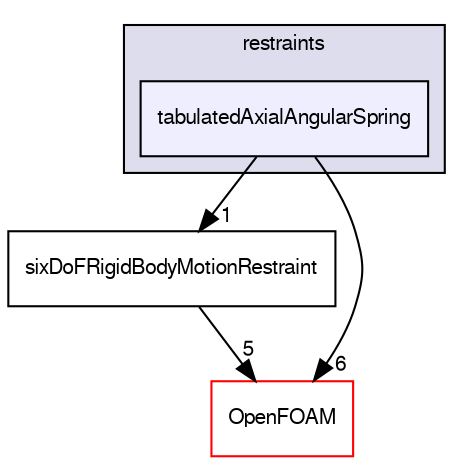 digraph "src/sixDoFRigidBodyMotion/sixDoFRigidBodyMotion/restraints/tabulatedAxialAngularSpring" {
  bgcolor=transparent;
  compound=true
  node [ fontsize="10", fontname="FreeSans"];
  edge [ labelfontsize="10", labelfontname="FreeSans"];
  subgraph clusterdir_72e9e3456c414eac52b3a6275bc6c58e {
    graph [ bgcolor="#ddddee", pencolor="black", label="restraints" fontname="FreeSans", fontsize="10", URL="dir_72e9e3456c414eac52b3a6275bc6c58e.html"]
  dir_5315f8ba6970c2b15bcf8d80d942efc0 [shape=box, label="tabulatedAxialAngularSpring", style="filled", fillcolor="#eeeeff", pencolor="black", URL="dir_5315f8ba6970c2b15bcf8d80d942efc0.html"];
  }
  dir_6e1bc2e36688850bd3aeabb66192bef0 [shape=box label="sixDoFRigidBodyMotionRestraint" URL="dir_6e1bc2e36688850bd3aeabb66192bef0.html"];
  dir_c5473ff19b20e6ec4dfe5c310b3778a8 [shape=box label="OpenFOAM" color="red" URL="dir_c5473ff19b20e6ec4dfe5c310b3778a8.html"];
  dir_6e1bc2e36688850bd3aeabb66192bef0->dir_c5473ff19b20e6ec4dfe5c310b3778a8 [headlabel="5", labeldistance=1.5 headhref="dir_002513_001732.html"];
  dir_5315f8ba6970c2b15bcf8d80d942efc0->dir_6e1bc2e36688850bd3aeabb66192bef0 [headlabel="1", labeldistance=1.5 headhref="dir_002516_002513.html"];
  dir_5315f8ba6970c2b15bcf8d80d942efc0->dir_c5473ff19b20e6ec4dfe5c310b3778a8 [headlabel="6", labeldistance=1.5 headhref="dir_002516_001732.html"];
}
